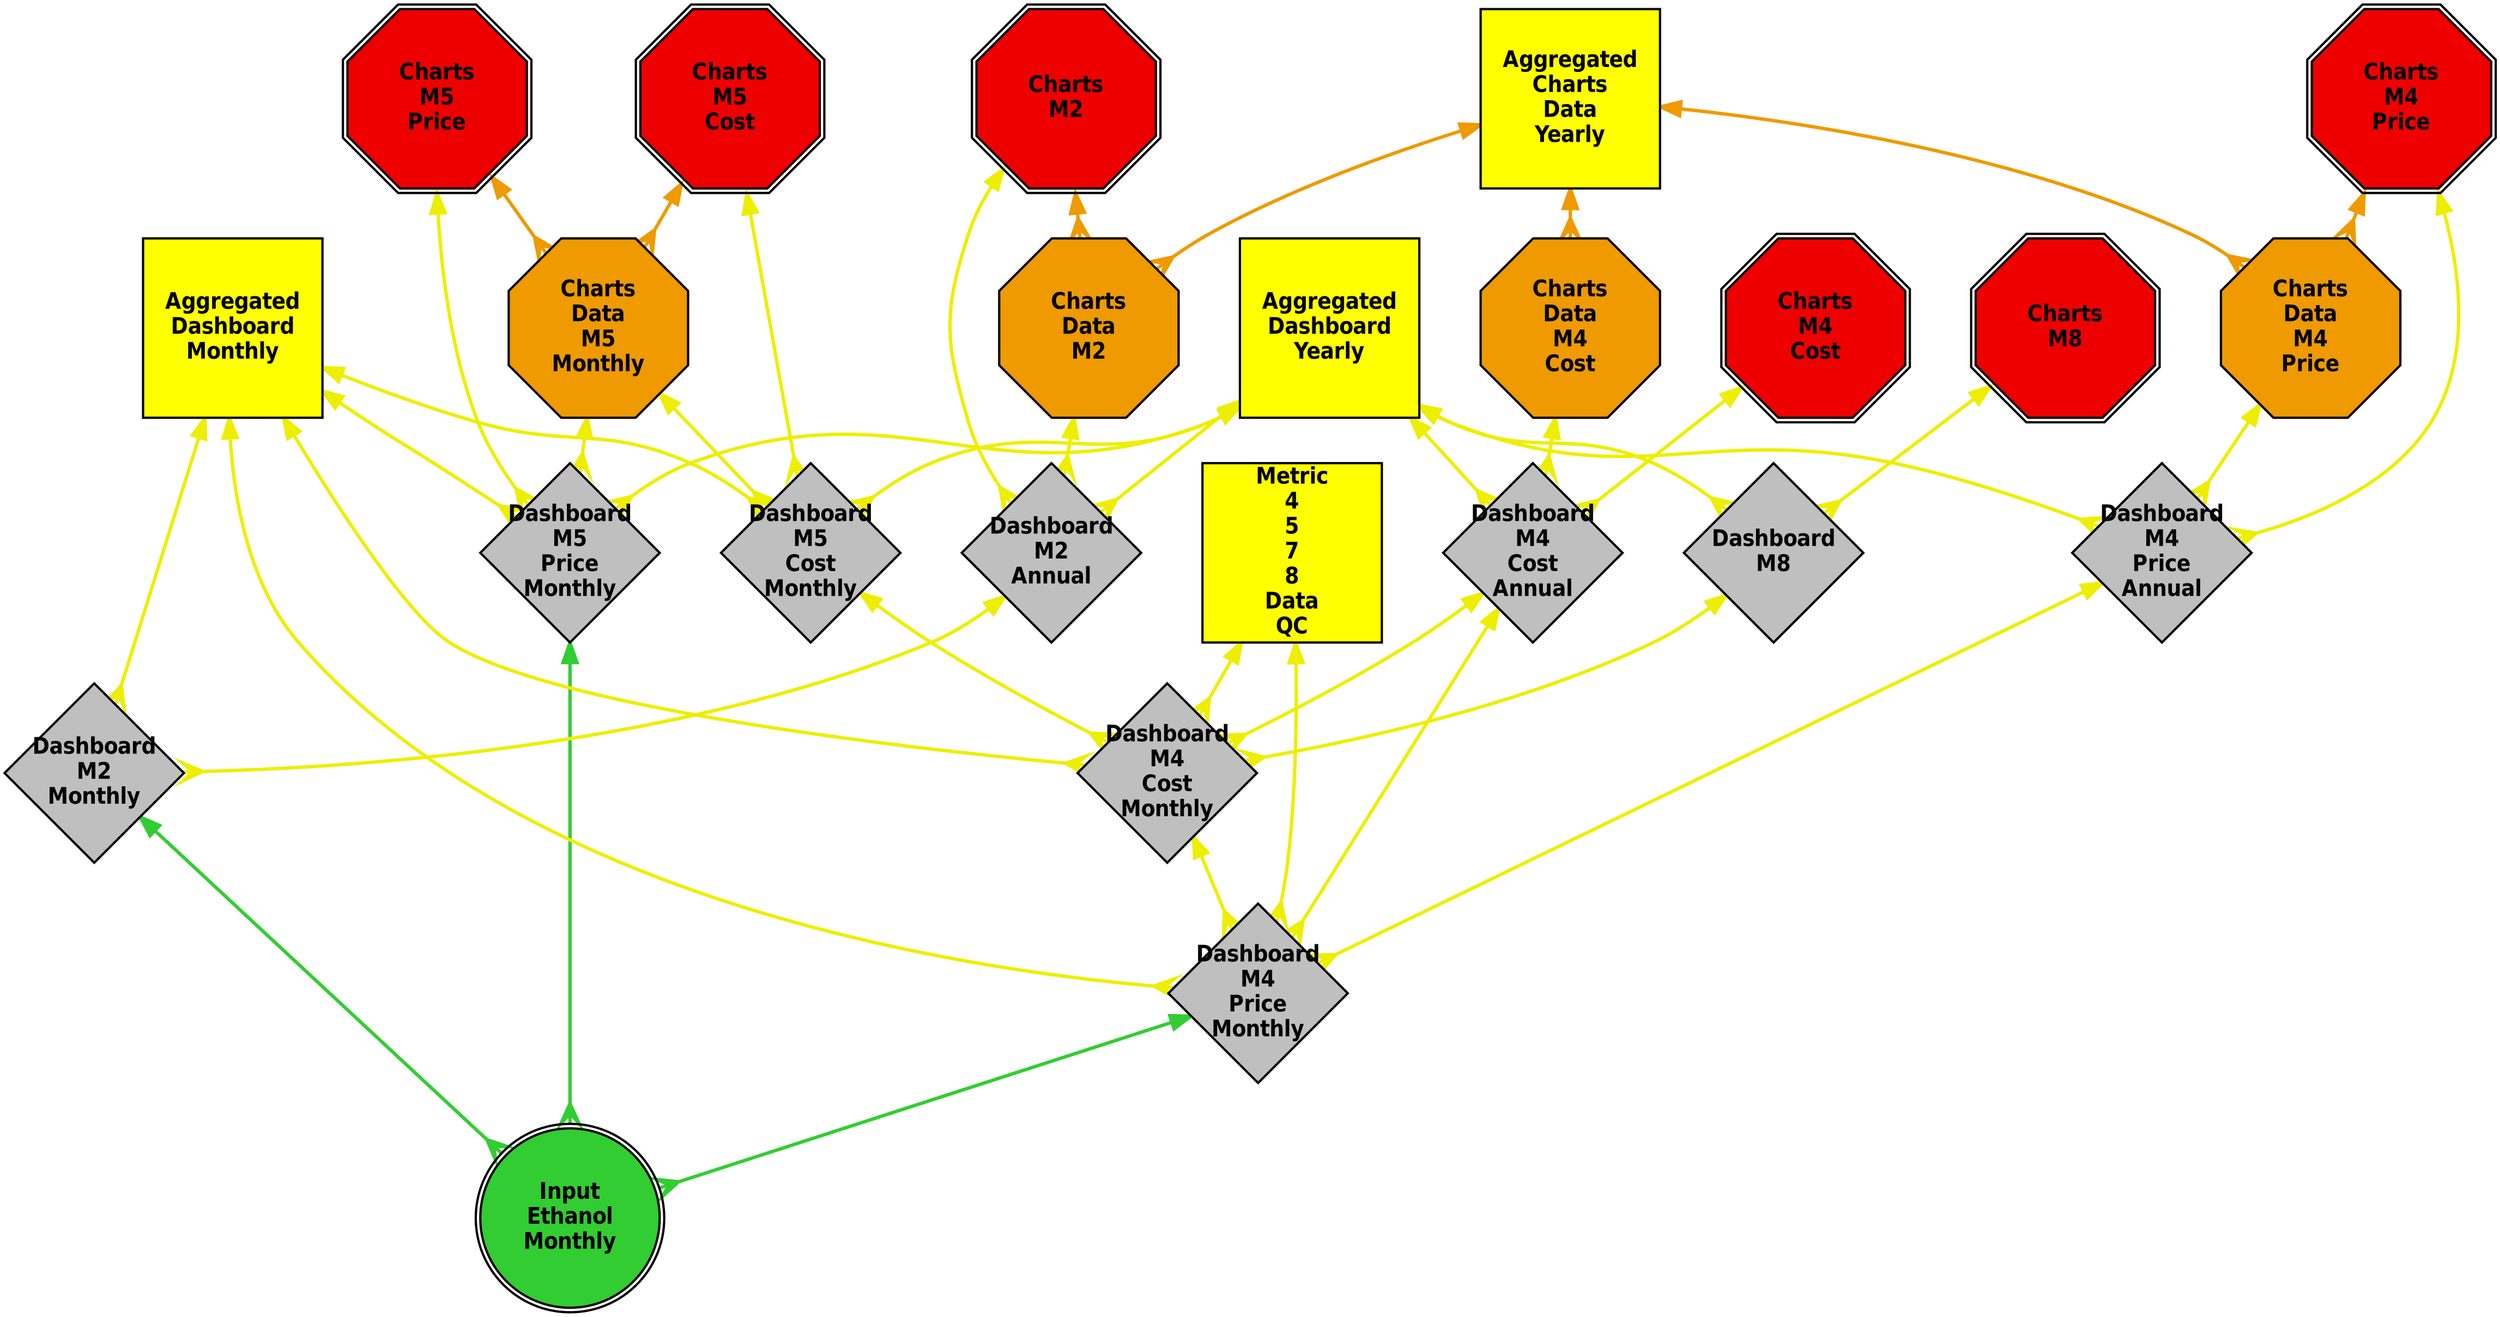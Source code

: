 digraph dependencies {
layers="one:two:three";
outputorder="edgesfirst";
nodesep=0.75;
Input_Ethanol_Monthly [layer="two"] [style="filled"] [height="2.2"] [shape="doublecircle"] [fontsize="20"] [fillcolor="limegreen"] [fontname="Helvetica-Narrow-Bold"] [fixedsize="true"] [label="Input\nEthanol\nMonthly"] [width="2.2"] [penwidth="2"];
Dashboard_M2_Monthly -> Input_Ethanol_Monthly [layer="one"] [arrowhead="crow"] [color="limegreen"] [arrowsize="1.75"] [dir="both"] [penwidth="3"];
Dashboard_M4_Price_Monthly -> Input_Ethanol_Monthly [layer="one"] [arrowhead="crow"] [color="limegreen"] [arrowsize="1.75"] [dir="both"] [penwidth="3"];
Dashboard_M5_Price_Monthly -> Input_Ethanol_Monthly [layer="one"] [arrowhead="crow"] [color="limegreen"] [arrowsize="1.75"] [dir="both"] [penwidth="3"];
Dashboard_M2_Monthly [layer="two"] [style="filled"] [height="2.2"] [shape="diamond"] [fontsize="20"] [fillcolor="grey75"] [fontname="Helvetica-Narrow-Bold"] [fixedsize="true"] [label="Dashboard\nM2\nMonthly"] [width="2.2"] [penwidth="2"];
Aggregated_Dashboard_Monthly -> Dashboard_M2_Monthly [layer="one"] [arrowhead="crow"] [color="yellow2"] [arrowsize="1.75"] [dir="both"] [penwidth="3"];
Dashboard_M2_Annual -> Dashboard_M2_Monthly [layer="one"] [arrowhead="crow"] [color="yellow2"] [arrowsize="1.75"] [dir="both"] [penwidth="3"];
Dashboard_M4_Price_Monthly [layer="two"] [style="filled"] [height="2.2"] [shape="diamond"] [fontsize="20"] [fillcolor="grey75"] [fontname="Helvetica-Narrow-Bold"] [fixedsize="true"] [label="Dashboard\nM4\nPrice\nMonthly"] [width="2.2"] [penwidth="2"];
Aggregated_Dashboard_Monthly -> Dashboard_M4_Price_Monthly [layer="one"] [arrowhead="crow"] [color="yellow2"] [arrowsize="1.75"] [dir="both"] [penwidth="3"];
Dashboard_M4_Cost_Annual -> Dashboard_M4_Price_Monthly [layer="one"] [arrowhead="crow"] [color="yellow2"] [arrowsize="1.75"] [dir="both"] [penwidth="3"];
Dashboard_M4_Cost_Monthly -> Dashboard_M4_Price_Monthly [layer="one"] [arrowhead="crow"] [color="yellow2"] [arrowsize="1.75"] [dir="both"] [penwidth="3"];
Dashboard_M4_Price_Annual -> Dashboard_M4_Price_Monthly [layer="one"] [arrowhead="crow"] [color="yellow2"] [arrowsize="1.75"] [dir="both"] [penwidth="3"];
Metric_4_5_7_8_Data_QC -> Dashboard_M4_Price_Monthly [layer="one"] [arrowhead="crow"] [color="yellow2"] [arrowsize="1.75"] [dir="both"] [penwidth="3"];
Dashboard_M5_Price_Monthly [layer="two"] [style="filled"] [height="2.2"] [shape="diamond"] [fontsize="20"] [fillcolor="grey75"] [fontname="Helvetica-Narrow-Bold"] [fixedsize="true"] [label="Dashboard\nM5\nPrice\nMonthly"] [width="2.2"] [penwidth="2"];
Aggregated_Dashboard_Monthly -> Dashboard_M5_Price_Monthly [layer="one"] [arrowhead="crow"] [color="yellow2"] [arrowsize="1.75"] [dir="both"] [penwidth="3"];
Aggregated_Dashboard_Yearly -> Dashboard_M5_Price_Monthly [layer="one"] [arrowhead="crow"] [color="yellow2"] [arrowsize="1.75"] [dir="both"] [penwidth="3"];
Charts_Data_M5_Monthly -> Dashboard_M5_Price_Monthly [layer="one"] [arrowhead="crow"] [color="yellow2"] [arrowsize="1.75"] [dir="both"] [penwidth="3"];
Charts_M5_Price -> Dashboard_M5_Price_Monthly [layer="one"] [arrowhead="crow"] [color="yellow2"] [arrowsize="1.75"] [dir="both"] [penwidth="3"];
Aggregated_Dashboard_Monthly [layer="two"] [style="filled"] [height="2.2"] [shape="box"] [fontsize="20"] [fillcolor="yellow"] [fontname="Helvetica-Narrow-Bold"] [fixedsize="true"] [label="Aggregated\nDashboard\nMonthly"] [width="2.2"] [penwidth="2"];
Dashboard_M2_Annual [layer="two"] [style="filled"] [height="2.2"] [shape="diamond"] [fontsize="20"] [fillcolor="grey75"] [fontname="Helvetica-Narrow-Bold"] [fixedsize="true"] [label="Dashboard\nM2\nAnnual"] [width="2.2"] [penwidth="2"];
Aggregated_Dashboard_Yearly -> Dashboard_M2_Annual [layer="one"] [arrowhead="crow"] [color="yellow2"] [arrowsize="1.75"] [dir="both"] [penwidth="3"];
Charts_Data_M2 -> Dashboard_M2_Annual [layer="one"] [arrowhead="crow"] [color="yellow2"] [arrowsize="1.75"] [dir="both"] [penwidth="3"];
Charts_M2 -> Dashboard_M2_Annual [layer="one"] [arrowhead="crow"] [color="yellow2"] [arrowsize="1.75"] [dir="both"] [penwidth="3"];
Dashboard_M4_Cost_Annual [layer="two"] [style="filled"] [height="2.2"] [shape="diamond"] [fontsize="20"] [fillcolor="grey75"] [fontname="Helvetica-Narrow-Bold"] [fixedsize="true"] [label="Dashboard\nM4\nCost\nAnnual"] [width="2.2"] [penwidth="2"];
Aggregated_Dashboard_Yearly -> Dashboard_M4_Cost_Annual [layer="one"] [arrowhead="crow"] [color="yellow2"] [arrowsize="1.75"] [dir="both"] [penwidth="3"];
Charts_Data_M4_Cost -> Dashboard_M4_Cost_Annual [layer="one"] [arrowhead="crow"] [color="yellow2"] [arrowsize="1.75"] [dir="both"] [penwidth="3"];
Charts_M4_Cost -> Dashboard_M4_Cost_Annual [layer="one"] [arrowhead="crow"] [color="yellow2"] [arrowsize="1.75"] [dir="both"] [penwidth="3"];
Dashboard_M4_Cost_Monthly [layer="two"] [style="filled"] [height="2.2"] [shape="diamond"] [fontsize="20"] [fillcolor="grey75"] [fontname="Helvetica-Narrow-Bold"] [fixedsize="true"] [label="Dashboard\nM4\nCost\nMonthly"] [width="2.2"] [penwidth="2"];
Aggregated_Dashboard_Monthly -> Dashboard_M4_Cost_Monthly [layer="one"] [arrowhead="crow"] [color="yellow2"] [arrowsize="1.75"] [dir="both"] [penwidth="3"];
Dashboard_M4_Cost_Annual -> Dashboard_M4_Cost_Monthly [layer="one"] [arrowhead="crow"] [color="yellow2"] [arrowsize="1.75"] [dir="both"] [penwidth="3"];
Dashboard_M5_Cost_Monthly -> Dashboard_M4_Cost_Monthly [layer="one"] [arrowhead="crow"] [color="yellow2"] [arrowsize="1.75"] [dir="both"] [penwidth="3"];
Dashboard_M8 -> Dashboard_M4_Cost_Monthly [layer="one"] [arrowhead="crow"] [color="yellow2"] [arrowsize="1.75"] [dir="both"] [penwidth="3"];
Metric_4_5_7_8_Data_QC -> Dashboard_M4_Cost_Monthly [layer="one"] [arrowhead="crow"] [color="yellow2"] [arrowsize="1.75"] [dir="both"] [penwidth="3"];
Dashboard_M4_Price_Annual [layer="two"] [style="filled"] [height="2.2"] [shape="diamond"] [fontsize="20"] [fillcolor="grey75"] [fontname="Helvetica-Narrow-Bold"] [fixedsize="true"] [label="Dashboard\nM4\nPrice\nAnnual"] [width="2.2"] [penwidth="2"];
Aggregated_Dashboard_Yearly -> Dashboard_M4_Price_Annual [layer="one"] [arrowhead="crow"] [color="yellow2"] [arrowsize="1.75"] [dir="both"] [penwidth="3"];
Charts_Data_M4_Price -> Dashboard_M4_Price_Annual [layer="one"] [arrowhead="crow"] [color="yellow2"] [arrowsize="1.75"] [dir="both"] [penwidth="3"];
Charts_M4_Price -> Dashboard_M4_Price_Annual [layer="one"] [arrowhead="crow"] [color="yellow2"] [arrowsize="1.75"] [dir="both"] [penwidth="3"];
Metric_4_5_7_8_Data_QC [layer="two"] [style="filled"] [height="2.2"] [shape="box"] [fontsize="20"] [fillcolor="yellow"] [fontname="Helvetica-Narrow-Bold"] [fixedsize="true"] [label="Metric\n4\n5\n7\n8\nData\nQC"] [width="2.2"] [penwidth="2"];
Aggregated_Dashboard_Yearly [layer="two"] [style="filled"] [height="2.2"] [shape="box"] [fontsize="20"] [fillcolor="yellow"] [fontname="Helvetica-Narrow-Bold"] [fixedsize="true"] [label="Aggregated\nDashboard\nYearly"] [width="2.2"] [penwidth="2"];
Charts_Data_M5_Monthly [layer="two"] [style="filled"] [height="2.2"] [shape="octagon"] [fontsize="20"] [fillcolor="orange2"] [fontname="Helvetica-Narrow-Bold"] [fixedsize="true"] [label="Charts\nData\nM5\nMonthly"] [width="2.2"] [penwidth="2"];
Charts_M5_Cost -> Charts_Data_M5_Monthly [layer="one"] [arrowhead="crow"] [color="orange2"] [arrowsize="1.75"] [dir="both"] [penwidth="3"];
Charts_M5_Price -> Charts_Data_M5_Monthly [layer="one"] [arrowhead="crow"] [color="orange2"] [arrowsize="1.75"] [dir="both"] [penwidth="3"];
Charts_M5_Price [layer="two"] [style="filled"] [height="2.2"] [shape="doubleoctagon"] [fontsize="20"] [fillcolor="red2"] [fontname="Helvetica-Narrow-Bold"] [fixedsize="true"] [label="Charts\nM5\nPrice"] [width="2.2"] [penwidth="2"];
Charts_Data_M2 [layer="two"] [style="filled"] [height="2.2"] [shape="octagon"] [fontsize="20"] [fillcolor="orange2"] [fontname="Helvetica-Narrow-Bold"] [fixedsize="true"] [label="Charts\nData\nM2"] [width="2.2"] [penwidth="2"];
Aggregated_Charts_Data_Yearly -> Charts_Data_M2 [layer="one"] [arrowhead="crow"] [color="orange2"] [arrowsize="1.75"] [dir="both"] [penwidth="3"];
Charts_M2 -> Charts_Data_M2 [layer="one"] [arrowhead="crow"] [color="orange2"] [arrowsize="1.75"] [dir="both"] [penwidth="3"];
Charts_M2 [layer="two"] [style="filled"] [height="2.2"] [shape="doubleoctagon"] [fontsize="20"] [fillcolor="red2"] [fontname="Helvetica-Narrow-Bold"] [fixedsize="true"] [label="Charts\nM2"] [width="2.2"] [penwidth="2"];
Charts_Data_M4_Cost [layer="two"] [style="filled"] [height="2.2"] [shape="octagon"] [fontsize="20"] [fillcolor="orange2"] [fontname="Helvetica-Narrow-Bold"] [fixedsize="true"] [label="Charts\nData\nM4\nCost"] [width="2.2"] [penwidth="2"];
Aggregated_Charts_Data_Yearly -> Charts_Data_M4_Cost [layer="one"] [arrowhead="crow"] [color="orange2"] [arrowsize="1.75"] [dir="both"] [penwidth="3"];
Charts_M4_Cost [layer="two"] [style="filled"] [height="2.2"] [shape="doubleoctagon"] [fontsize="20"] [fillcolor="red2"] [fontname="Helvetica-Narrow-Bold"] [fixedsize="true"] [label="Charts\nM4\nCost"] [width="2.2"] [penwidth="2"];
Dashboard_M5_Cost_Monthly [layer="two"] [style="filled"] [height="2.2"] [shape="diamond"] [fontsize="20"] [fillcolor="grey75"] [fontname="Helvetica-Narrow-Bold"] [fixedsize="true"] [label="Dashboard\nM5\nCost\nMonthly"] [width="2.2"] [penwidth="2"];
Aggregated_Dashboard_Monthly -> Dashboard_M5_Cost_Monthly [layer="one"] [arrowhead="crow"] [color="yellow2"] [arrowsize="1.75"] [dir="both"] [penwidth="3"];
Aggregated_Dashboard_Yearly -> Dashboard_M5_Cost_Monthly [layer="one"] [arrowhead="crow"] [color="yellow2"] [arrowsize="1.75"] [dir="both"] [penwidth="3"];
Charts_Data_M5_Monthly -> Dashboard_M5_Cost_Monthly [layer="one"] [arrowhead="crow"] [color="yellow2"] [arrowsize="1.75"] [dir="both"] [penwidth="3"];
Charts_M5_Cost -> Dashboard_M5_Cost_Monthly [layer="one"] [arrowhead="crow"] [color="yellow2"] [arrowsize="1.75"] [dir="both"] [penwidth="3"];
Dashboard_M8 [layer="two"] [style="filled"] [height="2.2"] [shape="diamond"] [fontsize="20"] [fillcolor="grey75"] [fontname="Helvetica-Narrow-Bold"] [fixedsize="true"] [label="Dashboard\nM8"] [width="2.2"] [penwidth="2"];
Aggregated_Dashboard_Yearly -> Dashboard_M8 [layer="one"] [arrowhead="crow"] [color="yellow2"] [arrowsize="1.75"] [dir="both"] [penwidth="3"];
Charts_M8 -> Dashboard_M8 [layer="one"] [arrowhead="crow"] [color="yellow2"] [arrowsize="1.75"] [dir="both"] [penwidth="3"];
Charts_Data_M4_Price [layer="two"] [style="filled"] [height="2.2"] [shape="octagon"] [fontsize="20"] [fillcolor="orange2"] [fontname="Helvetica-Narrow-Bold"] [fixedsize="true"] [label="Charts\nData\nM4\nPrice"] [width="2.2"] [penwidth="2"];
Aggregated_Charts_Data_Yearly -> Charts_Data_M4_Price [layer="one"] [arrowhead="crow"] [color="orange2"] [arrowsize="1.75"] [dir="both"] [penwidth="3"];
Charts_M4_Price -> Charts_Data_M4_Price [layer="one"] [arrowhead="crow"] [color="orange2"] [arrowsize="1.75"] [dir="both"] [penwidth="3"];
Charts_M4_Price [layer="two"] [style="filled"] [height="2.2"] [shape="doubleoctagon"] [fontsize="20"] [fillcolor="red2"] [fontname="Helvetica-Narrow-Bold"] [fixedsize="true"] [label="Charts\nM4\nPrice"] [width="2.2"] [penwidth="2"];
Charts_M5_Cost [layer="two"] [style="filled"] [height="2.2"] [shape="doubleoctagon"] [fontsize="20"] [fillcolor="red2"] [fontname="Helvetica-Narrow-Bold"] [fixedsize="true"] [label="Charts\nM5\nCost"] [width="2.2"] [penwidth="2"];
Aggregated_Charts_Data_Yearly [layer="two"] [style="filled"] [height="2.2"] [shape="box"] [fontsize="20"] [fillcolor="yellow"] [fontname="Helvetica-Narrow-Bold"] [fixedsize="true"] [label="Aggregated\nCharts\nData\nYearly"] [width="2.2"] [penwidth="2"];
Charts_M8 [layer="two"] [style="filled"] [height="2.2"] [shape="doubleoctagon"] [fontsize="20"] [fillcolor="red2"] [fontname="Helvetica-Narrow-Bold"] [fixedsize="true"] [label="Charts\nM8"] [width="2.2"] [penwidth="2"];
}
